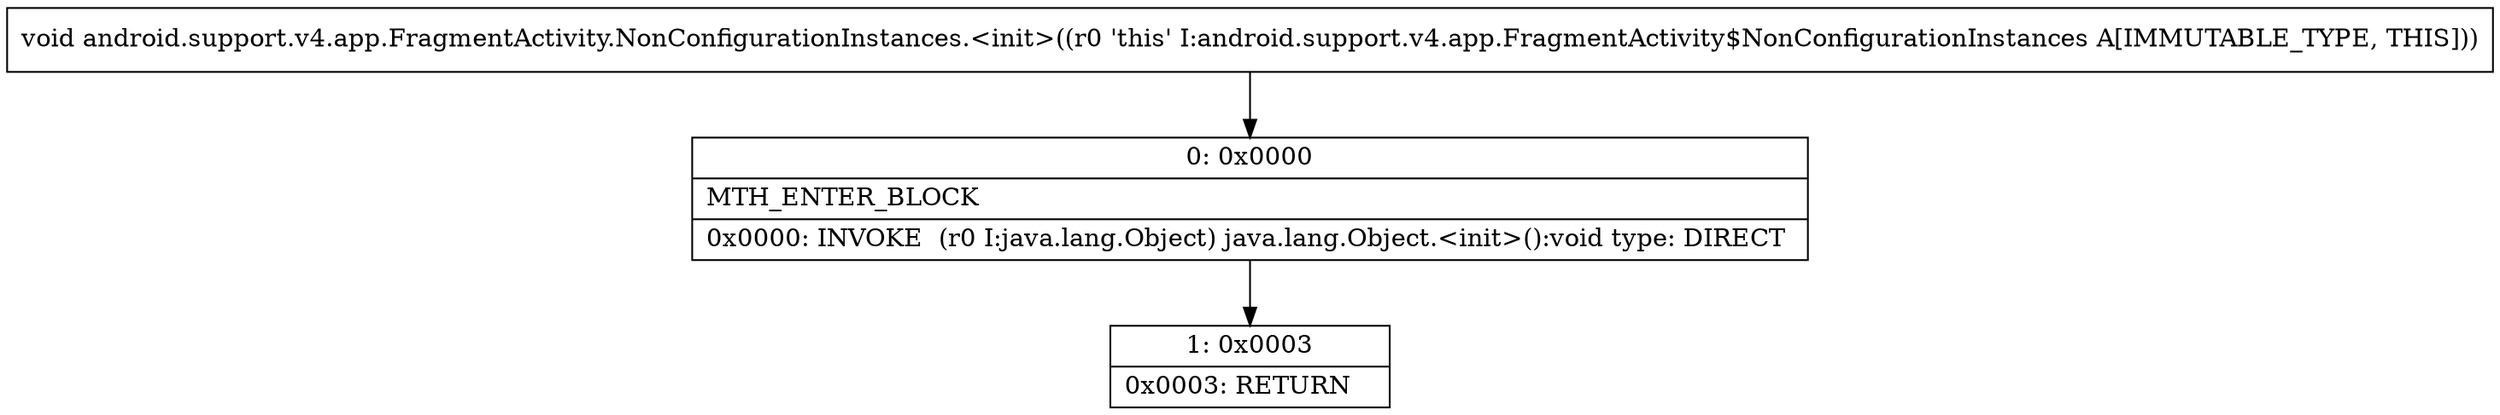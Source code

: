 digraph "CFG forandroid.support.v4.app.FragmentActivity.NonConfigurationInstances.\<init\>()V" {
Node_0 [shape=record,label="{0\:\ 0x0000|MTH_ENTER_BLOCK\l|0x0000: INVOKE  (r0 I:java.lang.Object) java.lang.Object.\<init\>():void type: DIRECT \l}"];
Node_1 [shape=record,label="{1\:\ 0x0003|0x0003: RETURN   \l}"];
MethodNode[shape=record,label="{void android.support.v4.app.FragmentActivity.NonConfigurationInstances.\<init\>((r0 'this' I:android.support.v4.app.FragmentActivity$NonConfigurationInstances A[IMMUTABLE_TYPE, THIS])) }"];
MethodNode -> Node_0;
Node_0 -> Node_1;
}


